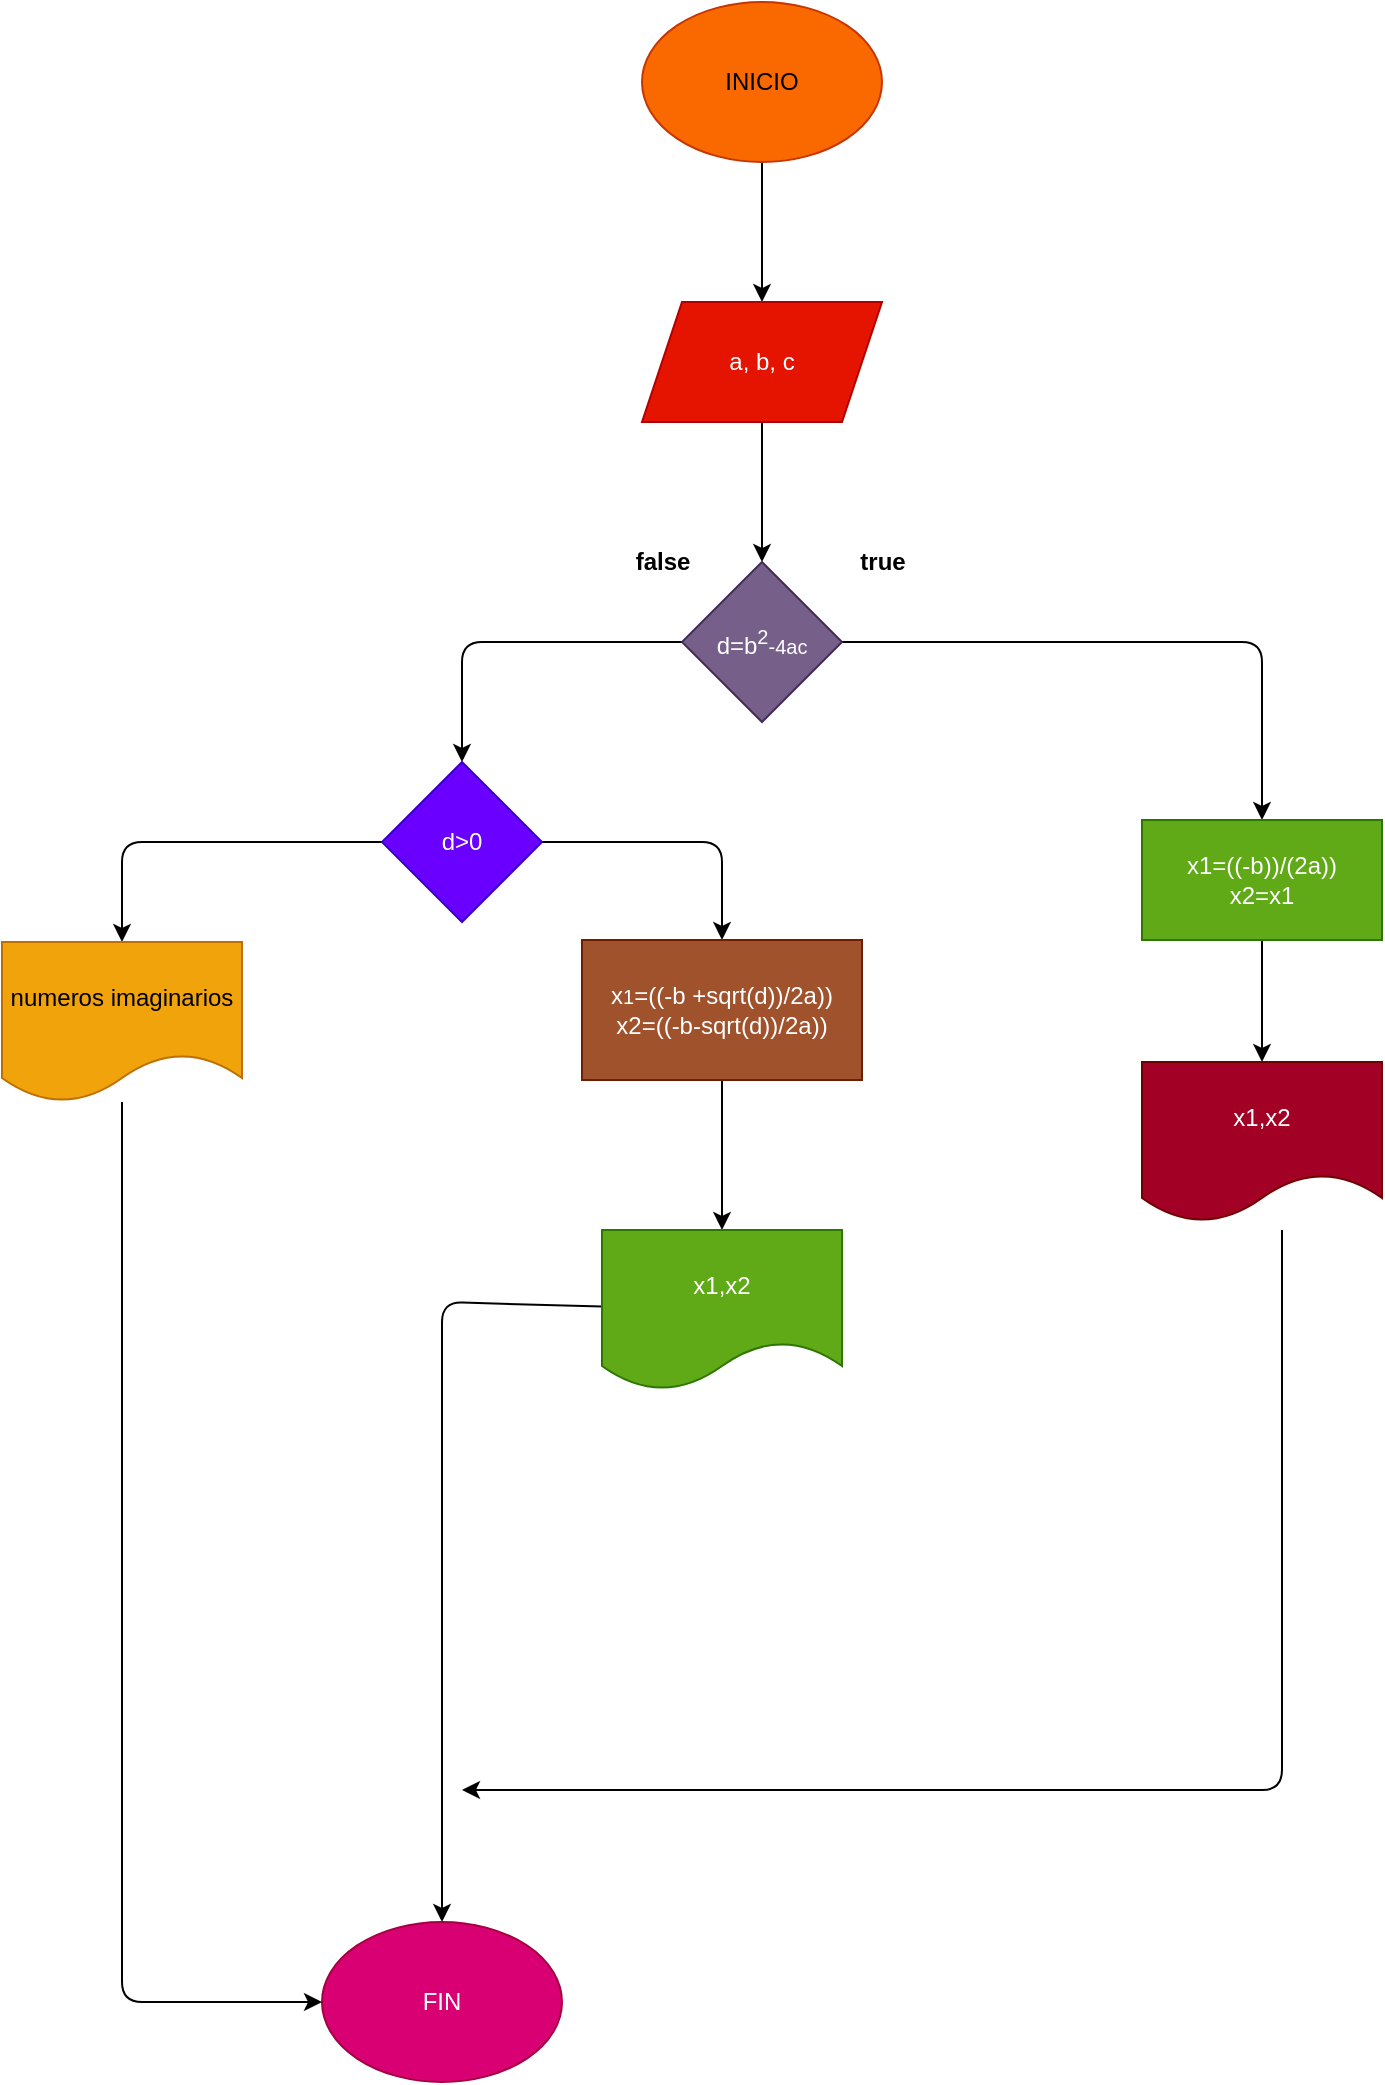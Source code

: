 <mxfile>
    <diagram id="Iuin4K-dr3hNwfBJQV5f" name="Página-1">
        <mxGraphModel dx="1261" dy="1497" grid="1" gridSize="10" guides="1" tooltips="1" connect="1" arrows="1" fold="1" page="1" pageScale="1" pageWidth="827" pageHeight="1169" math="0" shadow="0">
            <root>
                <mxCell id="0"/>
                <mxCell id="1" parent="0"/>
                <mxCell id="5" value="" style="edgeStyle=none;html=1;" edge="1" parent="1" source="6" target="8">
                    <mxGeometry relative="1" as="geometry"/>
                </mxCell>
                <mxCell id="6" value="INICIO" style="ellipse;whiteSpace=wrap;html=1;fillColor=#fa6800;fontColor=#000000;strokeColor=#C73500;" vertex="1" parent="1">
                    <mxGeometry x="180" y="-1120" width="120" height="80" as="geometry"/>
                </mxCell>
                <mxCell id="7" value="" style="edgeStyle=none;html=1;" edge="1" parent="1" source="8" target="11">
                    <mxGeometry relative="1" as="geometry"/>
                </mxCell>
                <mxCell id="8" value="a, b, c" style="shape=parallelogram;perimeter=parallelogramPerimeter;whiteSpace=wrap;html=1;fixedSize=1;fillColor=#e51400;fontColor=#ffffff;strokeColor=#B20000;" vertex="1" parent="1">
                    <mxGeometry x="180" y="-970" width="120" height="60" as="geometry"/>
                </mxCell>
                <mxCell id="9" value="" style="edgeStyle=none;html=1;" edge="1" parent="1" source="11" target="14">
                    <mxGeometry relative="1" as="geometry">
                        <Array as="points">
                            <mxPoint x="90" y="-800"/>
                        </Array>
                    </mxGeometry>
                </mxCell>
                <mxCell id="10" value="" style="edgeStyle=none;html=1;fontColor=#000000;" edge="1" parent="1" source="11" target="25">
                    <mxGeometry relative="1" as="geometry">
                        <Array as="points">
                            <mxPoint x="490" y="-800"/>
                        </Array>
                    </mxGeometry>
                </mxCell>
                <mxCell id="11" value="d=b&lt;sup&gt;2&lt;/sup&gt;&lt;span style=&quot;font-size: 10px;&quot;&gt;-4ac&lt;/span&gt;" style="rhombus;whiteSpace=wrap;html=1;fillColor=#76608a;fontColor=#ffffff;strokeColor=#432D57;" vertex="1" parent="1">
                    <mxGeometry x="200" y="-840" width="80" height="80" as="geometry"/>
                </mxCell>
                <mxCell id="12" value="" style="edgeStyle=none;html=1;" edge="1" parent="1" source="14" target="17">
                    <mxGeometry relative="1" as="geometry">
                        <Array as="points">
                            <mxPoint x="-80" y="-700"/>
                        </Array>
                        <mxPoint x="-80" y="-650" as="targetPoint"/>
                    </mxGeometry>
                </mxCell>
                <mxCell id="13" value="" style="edgeStyle=none;html=1;fontColor=none;" edge="1" parent="1" source="14" target="19">
                    <mxGeometry relative="1" as="geometry">
                        <Array as="points">
                            <mxPoint x="220" y="-700"/>
                        </Array>
                    </mxGeometry>
                </mxCell>
                <mxCell id="14" value="d&amp;gt;0" style="rhombus;whiteSpace=wrap;html=1;fillColor=#6a00ff;fontColor=#ffffff;strokeColor=#3700CC;" vertex="1" parent="1">
                    <mxGeometry x="50" y="-740" width="80" height="80" as="geometry"/>
                </mxCell>
                <mxCell id="15" value="&lt;b&gt;false&lt;/b&gt;" style="text;html=1;align=center;verticalAlign=middle;resizable=0;points=[];autosize=1;strokeColor=none;fillColor=none;" vertex="1" parent="1">
                    <mxGeometry x="165" y="-855" width="50" height="30" as="geometry"/>
                </mxCell>
                <mxCell id="16" value="&lt;b&gt;true&lt;/b&gt;" style="text;html=1;align=center;verticalAlign=middle;resizable=0;points=[];autosize=1;strokeColor=none;fillColor=none;" vertex="1" parent="1">
                    <mxGeometry x="275" y="-855" width="50" height="30" as="geometry"/>
                </mxCell>
                <mxCell id="17" value="numeros imaginarios" style="shape=document;whiteSpace=wrap;html=1;boundedLbl=1;fontColor=#000000;fillColor=#f0a30a;strokeColor=#BD7000;" vertex="1" parent="1">
                    <mxGeometry x="-140" y="-650" width="120" height="80" as="geometry"/>
                </mxCell>
                <mxCell id="18" value="" style="edgeStyle=none;html=1;fontColor=none;" edge="1" parent="1" source="19" target="20">
                    <mxGeometry relative="1" as="geometry"/>
                </mxCell>
                <mxCell id="19" value="x&lt;span style=&quot;font-size: 10px;&quot;&gt;1&lt;/span&gt;=((-b +sqrt(d))/2a))&lt;br&gt;x2=((-b-sqrt(d))/2a))" style="whiteSpace=wrap;html=1;fillColor=#a0522d;strokeColor=#6D1F00;fontColor=#ffffff;" vertex="1" parent="1">
                    <mxGeometry x="150" y="-651" width="140" height="70" as="geometry"/>
                </mxCell>
                <mxCell id="32" style="edgeStyle=none;html=1;entryX=0.5;entryY=0;entryDx=0;entryDy=0;" edge="1" parent="1" source="20" target="22">
                    <mxGeometry relative="1" as="geometry">
                        <Array as="points">
                            <mxPoint x="80" y="-470"/>
                        </Array>
                    </mxGeometry>
                </mxCell>
                <mxCell id="20" value="x1,x2" style="shape=document;whiteSpace=wrap;html=1;boundedLbl=1;fillColor=#60a917;strokeColor=#2D7600;fontColor=#ffffff;" vertex="1" parent="1">
                    <mxGeometry x="160" y="-506" width="120" height="80" as="geometry"/>
                </mxCell>
                <mxCell id="22" value="FIN" style="ellipse;whiteSpace=wrap;html=1;strokeColor=#A50040;fontColor=#ffffff;fillColor=#d80073;" vertex="1" parent="1">
                    <mxGeometry x="20" y="-160" width="120" height="80" as="geometry"/>
                </mxCell>
                <mxCell id="23" value="" style="endArrow=classic;html=1;fontColor=#000000;entryX=0;entryY=0.5;entryDx=0;entryDy=0;" edge="1" parent="1" target="22">
                    <mxGeometry width="50" height="50" relative="1" as="geometry">
                        <mxPoint x="-80" y="-570" as="sourcePoint"/>
                        <mxPoint x="-80" y="-160" as="targetPoint"/>
                        <Array as="points">
                            <mxPoint x="-80" y="-120"/>
                        </Array>
                    </mxGeometry>
                </mxCell>
                <mxCell id="24" value="" style="edgeStyle=none;html=1;fontColor=#000000;" edge="1" parent="1" source="25" target="26">
                    <mxGeometry relative="1" as="geometry"/>
                </mxCell>
                <mxCell id="25" value="x1=((-b))/(2a))&lt;br&gt;x2=x1" style="whiteSpace=wrap;html=1;fillColor=#60a917;strokeColor=#2D7600;fontColor=#ffffff;" vertex="1" parent="1">
                    <mxGeometry x="430" y="-711" width="120" height="60" as="geometry"/>
                </mxCell>
                <mxCell id="26" value="x1,x2" style="shape=document;whiteSpace=wrap;html=1;boundedLbl=1;fillColor=#a20025;strokeColor=#6F0000;fontColor=#ffffff;" vertex="1" parent="1">
                    <mxGeometry x="430" y="-590" width="120" height="80" as="geometry"/>
                </mxCell>
                <mxCell id="27" value="" style="endArrow=classic;html=1;fontColor=#000000;" edge="1" parent="1">
                    <mxGeometry width="50" height="50" relative="1" as="geometry">
                        <mxPoint x="500" y="-506" as="sourcePoint"/>
                        <mxPoint x="90" y="-226" as="targetPoint"/>
                        <Array as="points">
                            <mxPoint x="500" y="-226"/>
                        </Array>
                    </mxGeometry>
                </mxCell>
                <mxCell id="28" value="&lt;b&gt;&lt;font color=&quot;#ffffff&quot;&gt;false&lt;/font&gt;&lt;/b&gt;" style="text;html=1;align=center;verticalAlign=middle;resizable=0;points=[];autosize=1;strokeColor=none;fillColor=none;fontColor=#000000;" vertex="1" parent="1">
                    <mxGeometry x="-30" y="-741" width="50" height="30" as="geometry"/>
                </mxCell>
                <mxCell id="29" value="&lt;b&gt;&lt;font color=&quot;#ffffff&quot;&gt;true&lt;/font&gt;&lt;/b&gt;" style="text;html=1;align=center;verticalAlign=middle;resizable=0;points=[];autosize=1;strokeColor=none;fillColor=none;fontColor=#000000;" vertex="1" parent="1">
                    <mxGeometry x="135" y="-741" width="50" height="30" as="geometry"/>
                </mxCell>
            </root>
        </mxGraphModel>
    </diagram>
</mxfile>
